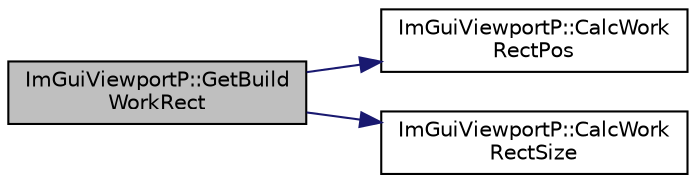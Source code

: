 digraph "ImGuiViewportP::GetBuildWorkRect"
{
 // LATEX_PDF_SIZE
  edge [fontname="Helvetica",fontsize="10",labelfontname="Helvetica",labelfontsize="10"];
  node [fontname="Helvetica",fontsize="10",shape=record];
  rankdir="LR";
  Node1 [label="ImGuiViewportP::GetBuild\lWorkRect",height=0.2,width=0.4,color="black", fillcolor="grey75", style="filled", fontcolor="black",tooltip=" "];
  Node1 -> Node2 [color="midnightblue",fontsize="10",style="solid"];
  Node2 [label="ImGuiViewportP::CalcWork\lRectPos",height=0.2,width=0.4,color="black", fillcolor="white", style="filled",URL="$struct_im_gui_viewport_p.html#afcfe97edaa5f795bd691433fe11c6ec9",tooltip=" "];
  Node1 -> Node3 [color="midnightblue",fontsize="10",style="solid"];
  Node3 [label="ImGuiViewportP::CalcWork\lRectSize",height=0.2,width=0.4,color="black", fillcolor="white", style="filled",URL="$struct_im_gui_viewport_p.html#a54aa4cd49edc3d6810c35c1f13d094bc",tooltip=" "];
}
